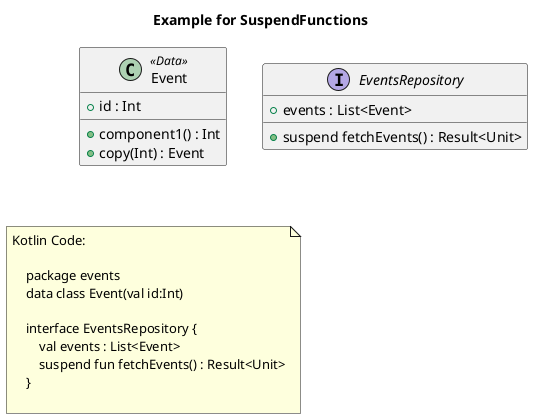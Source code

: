 @startuml
title Example for SuspendFunctions
'This file is generated by the GenerateExamplesForDoc test.

    'events.Event
    class "Event" as events_Event <<Data>>{
        + id : Int
		+ component1() : Int
		+ copy(Int) : Event
    }


    'events.EventsRepository
    interface "EventsRepository" as events_EventsRepository {
        + events : List<Event>
		+ suspend fetchEvents() : Result<Unit>
    }



 
note as note_of_code
Kotlin Code:

    package events
    data class Event(val id:Int)
    
    interface EventsRepository {
        val events : List<Event>
        suspend fun fetchEvents() : Result<Unit>
    }
    
end note
            
@enduml
